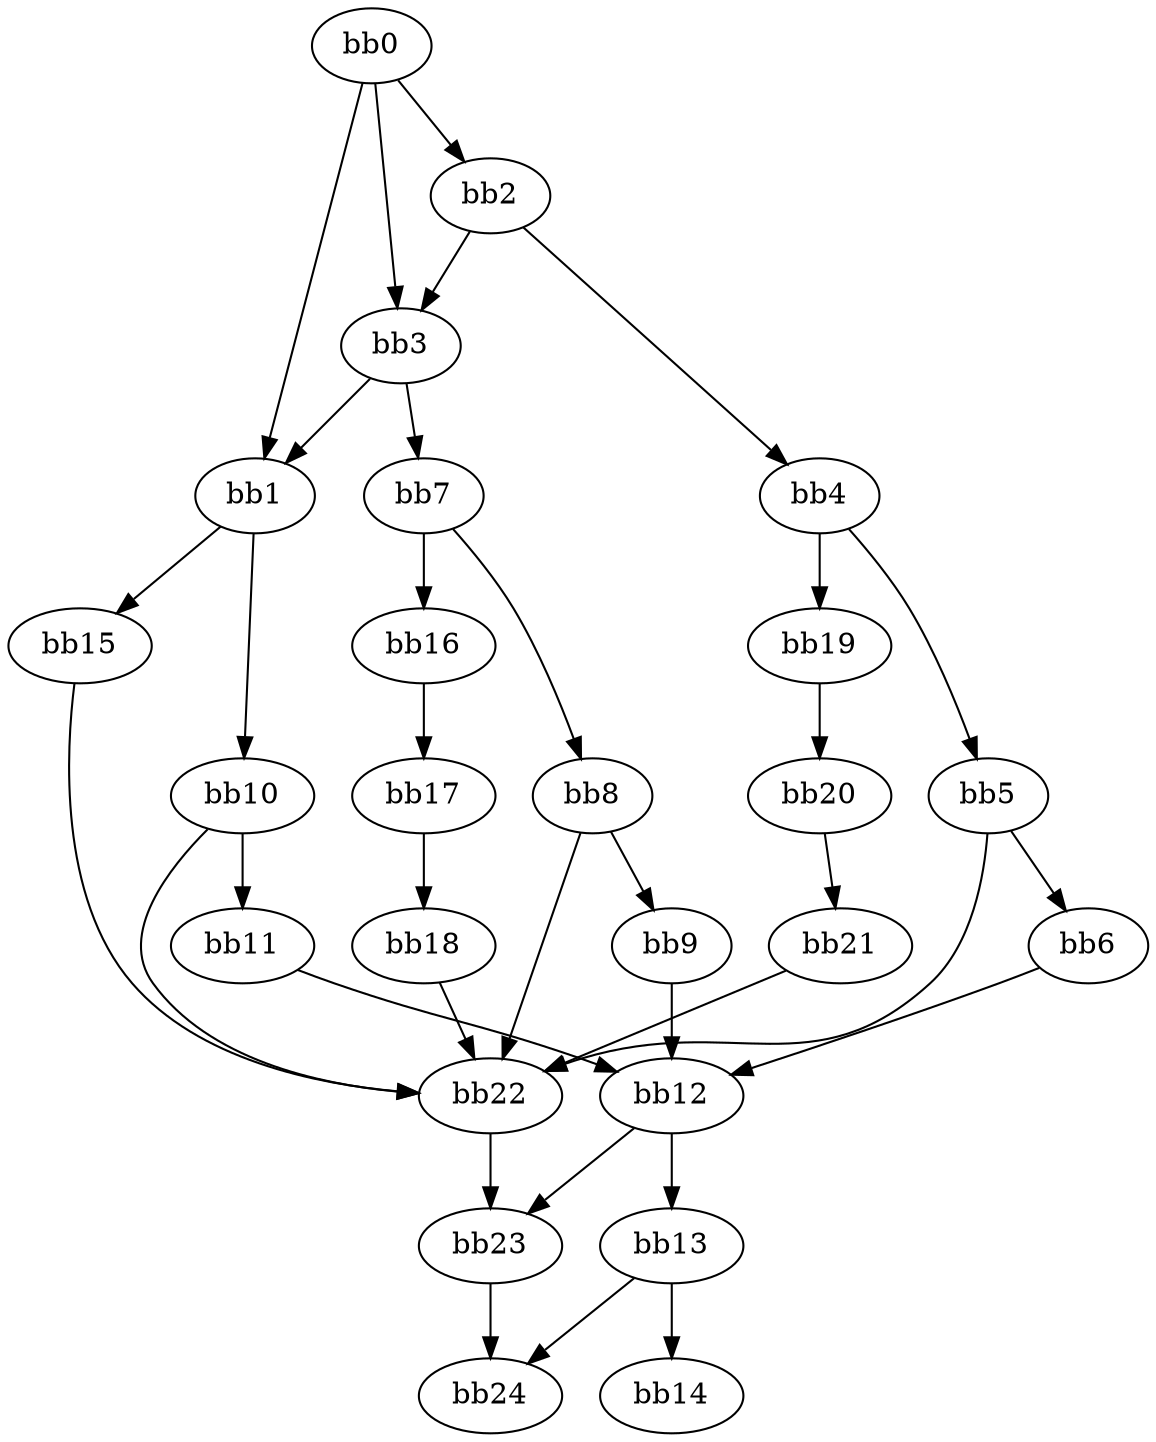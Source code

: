 digraph {
    0 [ label = "bb0\l" ]
    1 [ label = "bb1\l" ]
    2 [ label = "bb2\l" ]
    3 [ label = "bb3\l" ]
    4 [ label = "bb4\l" ]
    5 [ label = "bb5\l" ]
    6 [ label = "bb6\l" ]
    7 [ label = "bb7\l" ]
    8 [ label = "bb8\l" ]
    9 [ label = "bb9\l" ]
    10 [ label = "bb10\l" ]
    11 [ label = "bb11\l" ]
    12 [ label = "bb12\l" ]
    13 [ label = "bb13\l" ]
    14 [ label = "bb14\l" ]
    15 [ label = "bb15\l" ]
    16 [ label = "bb16\l" ]
    17 [ label = "bb17\l" ]
    18 [ label = "bb18\l" ]
    19 [ label = "bb19\l" ]
    20 [ label = "bb20\l" ]
    21 [ label = "bb21\l" ]
    22 [ label = "bb22\l" ]
    23 [ label = "bb23\l" ]
    24 [ label = "bb24\l" ]
    0 -> 1 [ ]
    0 -> 2 [ ]
    0 -> 3 [ ]
    1 -> 10 [ ]
    1 -> 15 [ ]
    2 -> 3 [ ]
    2 -> 4 [ ]
    3 -> 1 [ ]
    3 -> 7 [ ]
    4 -> 5 [ ]
    4 -> 19 [ ]
    5 -> 6 [ ]
    5 -> 22 [ ]
    6 -> 12 [ ]
    7 -> 8 [ ]
    7 -> 16 [ ]
    8 -> 9 [ ]
    8 -> 22 [ ]
    9 -> 12 [ ]
    10 -> 11 [ ]
    10 -> 22 [ ]
    11 -> 12 [ ]
    12 -> 13 [ ]
    12 -> 23 [ ]
    13 -> 14 [ ]
    13 -> 24 [ ]
    15 -> 22 [ ]
    16 -> 17 [ ]
    17 -> 18 [ ]
    18 -> 22 [ ]
    19 -> 20 [ ]
    20 -> 21 [ ]
    21 -> 22 [ ]
    22 -> 23 [ ]
    23 -> 24 [ ]
}

